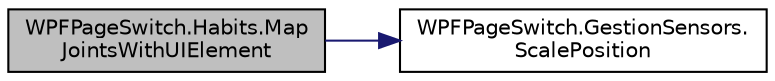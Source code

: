 digraph "WPFPageSwitch.Habits.MapJointsWithUIElement"
{
  edge [fontname="Helvetica",fontsize="10",labelfontname="Helvetica",labelfontsize="10"];
  node [fontname="Helvetica",fontsize="10",shape=record];
  rankdir="LR";
  Node1 [label="WPFPageSwitch.Habits.Map\lJointsWithUIElement",height=0.2,width=0.4,color="black", fillcolor="grey75", style="filled" fontcolor="black"];
  Node1 -> Node2 [color="midnightblue",fontsize="10",style="solid",fontname="Helvetica"];
  Node2 [label="WPFPageSwitch.GestionSensors.\lScalePosition",height=0.2,width=0.4,color="black", fillcolor="white", style="filled",URL="$d0/dba/class_w_p_f_page_switch_1_1_gestion_sensors.html#a7ddacaa1483cada9987238a8d703b0a8",tooltip="Scales the position. "];
}
